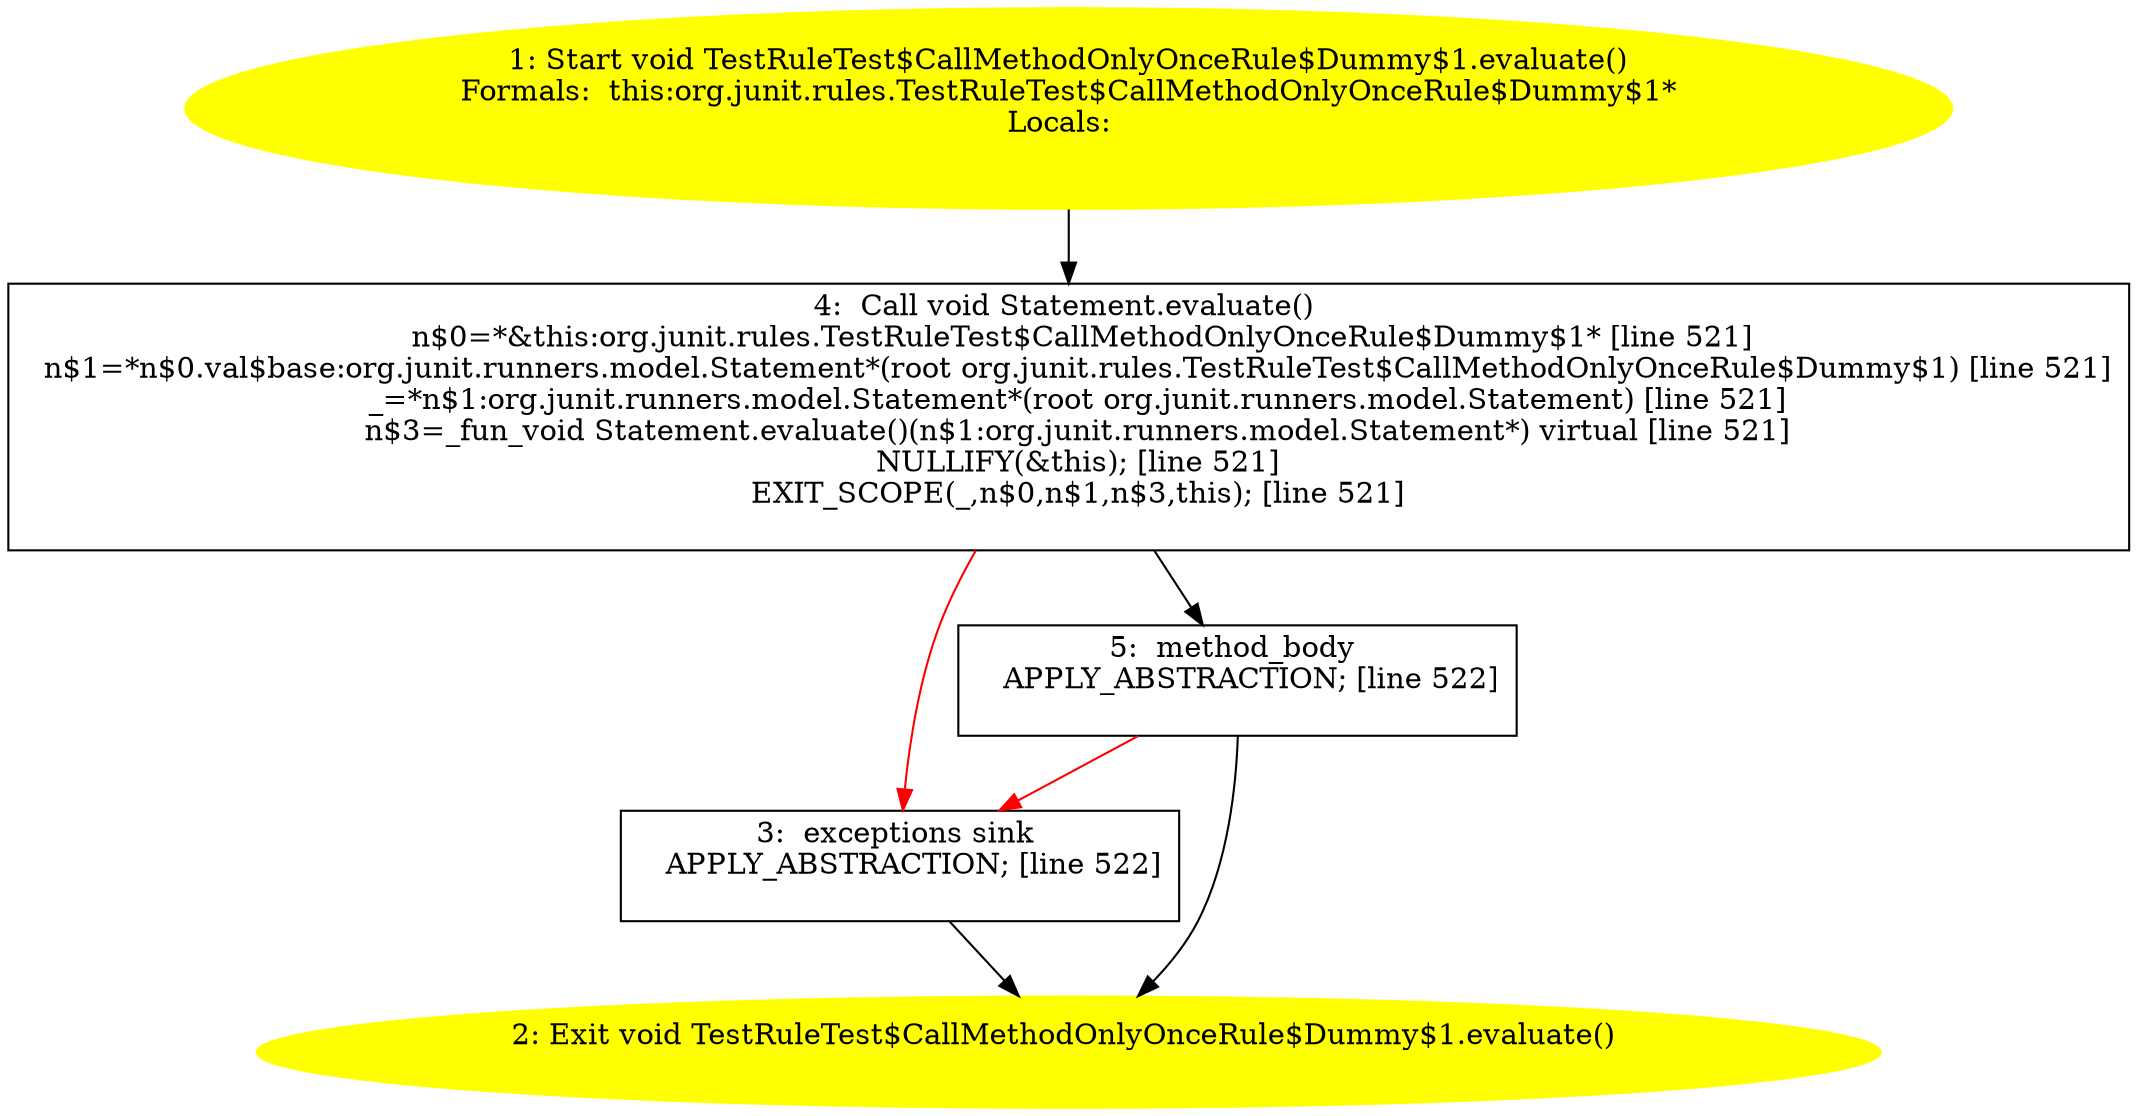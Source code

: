 /* @generated */
digraph cfg {
"org.junit.rules.TestRuleTest$CallMethodOnlyOnceRule$Dummy$1.evaluate():void.ae13f607892a25483c83c2ee2cfb2d09_1" [label="1: Start void TestRuleTest$CallMethodOnlyOnceRule$Dummy$1.evaluate()\nFormals:  this:org.junit.rules.TestRuleTest$CallMethodOnlyOnceRule$Dummy$1*\nLocals:  \n  " color=yellow style=filled]
	

	 "org.junit.rules.TestRuleTest$CallMethodOnlyOnceRule$Dummy$1.evaluate():void.ae13f607892a25483c83c2ee2cfb2d09_1" -> "org.junit.rules.TestRuleTest$CallMethodOnlyOnceRule$Dummy$1.evaluate():void.ae13f607892a25483c83c2ee2cfb2d09_4" ;
"org.junit.rules.TestRuleTest$CallMethodOnlyOnceRule$Dummy$1.evaluate():void.ae13f607892a25483c83c2ee2cfb2d09_2" [label="2: Exit void TestRuleTest$CallMethodOnlyOnceRule$Dummy$1.evaluate() \n  " color=yellow style=filled]
	

"org.junit.rules.TestRuleTest$CallMethodOnlyOnceRule$Dummy$1.evaluate():void.ae13f607892a25483c83c2ee2cfb2d09_3" [label="3:  exceptions sink \n   APPLY_ABSTRACTION; [line 522]\n " shape="box"]
	

	 "org.junit.rules.TestRuleTest$CallMethodOnlyOnceRule$Dummy$1.evaluate():void.ae13f607892a25483c83c2ee2cfb2d09_3" -> "org.junit.rules.TestRuleTest$CallMethodOnlyOnceRule$Dummy$1.evaluate():void.ae13f607892a25483c83c2ee2cfb2d09_2" ;
"org.junit.rules.TestRuleTest$CallMethodOnlyOnceRule$Dummy$1.evaluate():void.ae13f607892a25483c83c2ee2cfb2d09_4" [label="4:  Call void Statement.evaluate() \n   n$0=*&this:org.junit.rules.TestRuleTest$CallMethodOnlyOnceRule$Dummy$1* [line 521]\n  n$1=*n$0.val$base:org.junit.runners.model.Statement*(root org.junit.rules.TestRuleTest$CallMethodOnlyOnceRule$Dummy$1) [line 521]\n  _=*n$1:org.junit.runners.model.Statement*(root org.junit.runners.model.Statement) [line 521]\n  n$3=_fun_void Statement.evaluate()(n$1:org.junit.runners.model.Statement*) virtual [line 521]\n  NULLIFY(&this); [line 521]\n  EXIT_SCOPE(_,n$0,n$1,n$3,this); [line 521]\n " shape="box"]
	

	 "org.junit.rules.TestRuleTest$CallMethodOnlyOnceRule$Dummy$1.evaluate():void.ae13f607892a25483c83c2ee2cfb2d09_4" -> "org.junit.rules.TestRuleTest$CallMethodOnlyOnceRule$Dummy$1.evaluate():void.ae13f607892a25483c83c2ee2cfb2d09_5" ;
	 "org.junit.rules.TestRuleTest$CallMethodOnlyOnceRule$Dummy$1.evaluate():void.ae13f607892a25483c83c2ee2cfb2d09_4" -> "org.junit.rules.TestRuleTest$CallMethodOnlyOnceRule$Dummy$1.evaluate():void.ae13f607892a25483c83c2ee2cfb2d09_3" [color="red" ];
"org.junit.rules.TestRuleTest$CallMethodOnlyOnceRule$Dummy$1.evaluate():void.ae13f607892a25483c83c2ee2cfb2d09_5" [label="5:  method_body \n   APPLY_ABSTRACTION; [line 522]\n " shape="box"]
	

	 "org.junit.rules.TestRuleTest$CallMethodOnlyOnceRule$Dummy$1.evaluate():void.ae13f607892a25483c83c2ee2cfb2d09_5" -> "org.junit.rules.TestRuleTest$CallMethodOnlyOnceRule$Dummy$1.evaluate():void.ae13f607892a25483c83c2ee2cfb2d09_2" ;
	 "org.junit.rules.TestRuleTest$CallMethodOnlyOnceRule$Dummy$1.evaluate():void.ae13f607892a25483c83c2ee2cfb2d09_5" -> "org.junit.rules.TestRuleTest$CallMethodOnlyOnceRule$Dummy$1.evaluate():void.ae13f607892a25483c83c2ee2cfb2d09_3" [color="red" ];
}
